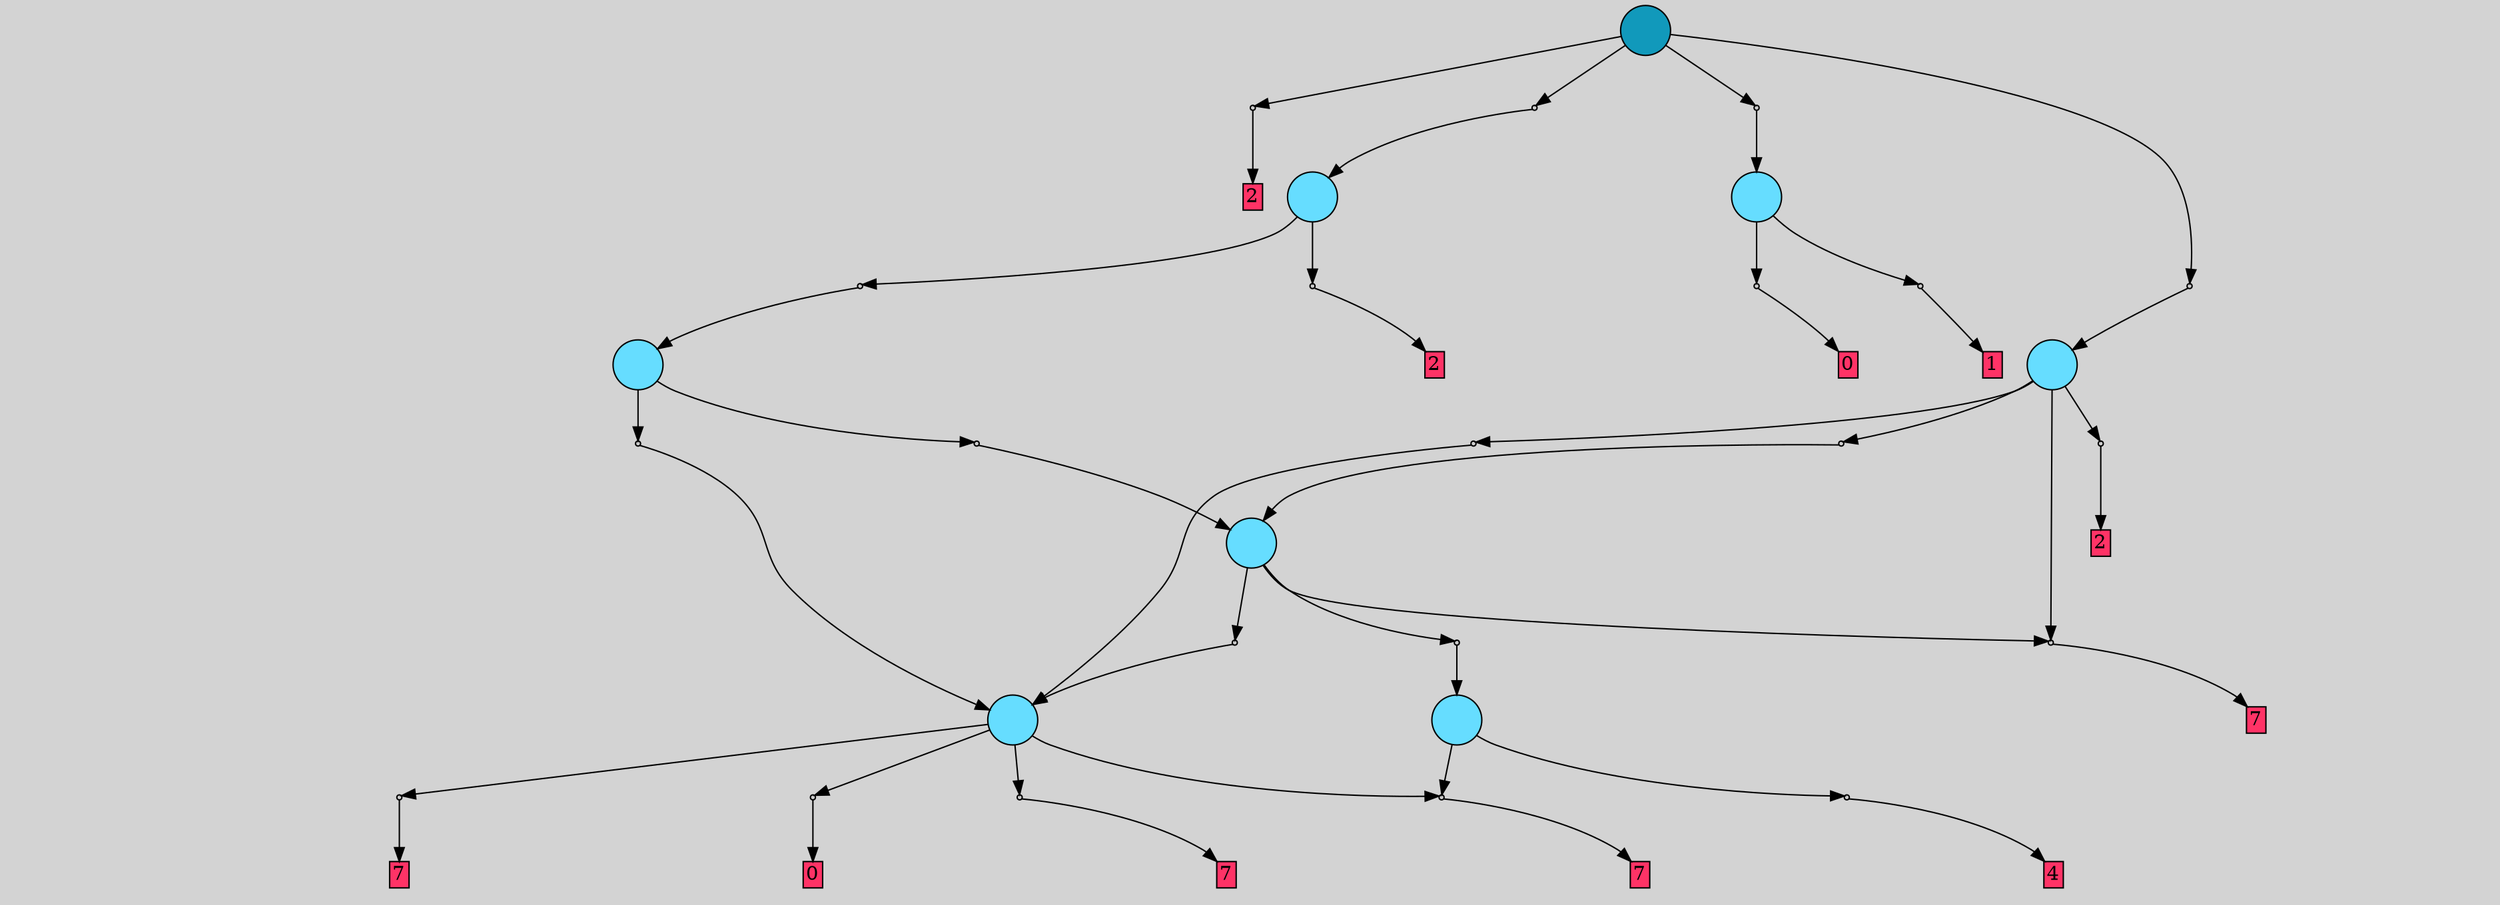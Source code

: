 // File exported with GEGELATI v1.3.1
// On the 2024-04-15 15:59:47
// With the File::TPGGraphDotExporter
digraph{
	graph[pad = "0.212, 0.055" bgcolor = lightgray]
	node[shape=circle style = filled label = ""]
		T0 [fillcolor="#66ddff"]
		T1 [fillcolor="#66ddff"]
		T2 [fillcolor="#66ddff"]
		T3 [fillcolor="#66ddff"]
		T4 [fillcolor="#66ddff"]
		T5 [fillcolor="#66ddff"]
		T6 [fillcolor="#66ddff"]
		T7 [fillcolor="#1199bb"]
		P0 [fillcolor="#cccccc" shape=point] //
		I0 [shape=box style=invis label="0|0&3|1#1|7#3|5#4|2#1|0#3|7&#92;n"]
		P0 -> I0[style=invis]
		A0 [fillcolor="#ff3366" shape=box margin=0.03 width=0 height=0 label="0"]
		T0 -> P0 -> A0
		P1 [fillcolor="#cccccc" shape=point] //
		I1 [shape=box style=invis label=""]
		P1 -> I1[style=invis]
		A1 [fillcolor="#ff3366" shape=box margin=0.03 width=0 height=0 label="1"]
		T0 -> P1 -> A1
		P2 [fillcolor="#cccccc" shape=point] //
		I2 [shape=box style=invis label="2|0&3|1#1|7#3|5#4|2#1|0#3|7&#92;n"]
		P2 -> I2[style=invis]
		A2 [fillcolor="#ff3366" shape=box margin=0.03 width=0 height=0 label="0"]
		T1 -> P2 -> A2
		P3 [fillcolor="#cccccc" shape=point] //
		I3 [shape=box style=invis label="1|0&0|4#4|1#4|0#4|0#1|2#3|3&#92;n"]
		P3 -> I3[style=invis]
		A3 [fillcolor="#ff3366" shape=box margin=0.03 width=0 height=0 label="7"]
		T1 -> P3 -> A3
		P4 [fillcolor="#cccccc" shape=point] //
		I4 [shape=box style=invis label="3|0&1|1#2|6#1|6#2|0#4|3#4|7&#92;n"]
		P4 -> I4[style=invis]
		A4 [fillcolor="#ff3366" shape=box margin=0.03 width=0 height=0 label="7"]
		T1 -> P4 -> A4
		P5 [fillcolor="#cccccc" shape=point] //
		I5 [shape=box style=invis label="6|0&3|4#4|6#1|5#0|4#0|1#2|6&#92;n"]
		P5 -> I5[style=invis]
		A5 [fillcolor="#ff3366" shape=box margin=0.03 width=0 height=0 label="7"]
		T1 -> P5 -> A5
		P6 [fillcolor="#cccccc" shape=point] //
		I6 [shape=box style=invis label="4|0&4|7#1|0#1|5#2|7#4|2#3|0&#92;n"]
		P6 -> I6[style=invis]
		A6 [fillcolor="#ff3366" shape=box margin=0.03 width=0 height=0 label="4"]
		T2 -> P6 -> A6
		T2 -> P5
		P7 [fillcolor="#cccccc" shape=point] //
		I7 [shape=box style=invis label="6|0&1|6#1|7#1|1#0|7#0|1#2|4&#92;n"]
		P7 -> I7[style=invis]
		T3 -> P7 -> T2
		P8 [fillcolor="#cccccc" shape=point] //
		I8 [shape=box style=invis label="6|0&3|4#4|6#1|5#0|4#0|1#2|6&#92;n"]
		P8 -> I8[style=invis]
		A7 [fillcolor="#ff3366" shape=box margin=0.03 width=0 height=0 label="7"]
		T3 -> P8 -> A7
		P9 [fillcolor="#cccccc" shape=point] //
		I9 [shape=box style=invis label="2|0&4|5#1|5#0|1#1|1#4|7#3|3&#92;n"]
		P9 -> I9[style=invis]
		T3 -> P9 -> T1
		P10 [fillcolor="#cccccc" shape=point] //
		I10 [shape=box style=invis label="2|0&4|6#2|5#0|1#1|1#4|7#4|3&#92;n"]
		P10 -> I10[style=invis]
		T4 -> P10 -> T3
		P11 [fillcolor="#cccccc" shape=point] //
		I11 [shape=box style=invis label="2|0&4|5#1|5#0|1#1|1#4|7#3|3&#92;n"]
		P11 -> I11[style=invis]
		T4 -> P11 -> T1
		P12 [fillcolor="#cccccc" shape=point] //
		I12 [shape=box style=invis label="2|0&4|5#1|5#0|1#1|1#4|7#3|3&#92;n"]
		P12 -> I12[style=invis]
		T5 -> P12 -> T1
		P13 [fillcolor="#cccccc" shape=point] //
		I13 [shape=box style=invis label="7|1&3|5#3|6#4|2#3|5#3|7#1|2&#92;n2|4&4|2#0|1#2|6#1|7#1|6#0|5&#92;n8|1&1|5#0|1#0|4#1|1#1|5#2|0&#92;n2|0&0|1#3|5#3|1#2|0#2|3#4|1&#92;n"]
		P13 -> I13[style=invis]
		A8 [fillcolor="#ff3366" shape=box margin=0.03 width=0 height=0 label="2"]
		T5 -> P13 -> A8
		T5 -> P8
		P14 [fillcolor="#cccccc" shape=point] //
		I14 [shape=box style=invis label="2|0&4|6#2|5#0|1#1|1#4|7#4|3&#92;n"]
		P14 -> I14[style=invis]
		T5 -> P14 -> T3
		P15 [fillcolor="#cccccc" shape=point] //
		I15 [shape=box style=invis label="2|0&4|2#1|5#0|1#1|1#4|7#2|3&#92;n"]
		P15 -> I15[style=invis]
		T6 -> P15 -> T4
		P16 [fillcolor="#cccccc" shape=point] //
		I16 [shape=box style=invis label="6|1&1|5#0|2#0|4#1|1#1|5#1|0&#92;n3|0&0|1#3|5#3|1#2|0#2|3#4|1&#92;n"]
		P16 -> I16[style=invis]
		A9 [fillcolor="#ff3366" shape=box margin=0.03 width=0 height=0 label="2"]
		T6 -> P16 -> A9
		P17 [fillcolor="#cccccc" shape=point] //
		I17 [shape=box style=invis label="6|2&2|4#3|2#0|1#4|1#1|6#0|1&#92;n8|1&1|5#0|2#0|4#1|1#1|5#2|0&#92;n2|0&0|1#3|5#3|1#2|0#2|3#4|1&#92;n"]
		P17 -> I17[style=invis]
		A10 [fillcolor="#ff3366" shape=box margin=0.03 width=0 height=0 label="2"]
		T7 -> P17 -> A10
		P18 [fillcolor="#cccccc" shape=point] //
		I18 [shape=box style=invis label="2|0&4|5#4|5#0|1#1|1#4|7#3|3&#92;n"]
		P18 -> I18[style=invis]
		T7 -> P18 -> T6
		P19 [fillcolor="#cccccc" shape=point] //
		I19 [shape=box style=invis label="2|0&1|3#4|4#3|3#1|2#0|5#0|4&#92;n"]
		P19 -> I19[style=invis]
		T7 -> P19 -> T0
		P20 [fillcolor="#cccccc" shape=point] //
		I20 [shape=box style=invis label="2|0&4|6#2|5#0|1#1|1#4|7#4|3&#92;n"]
		P20 -> I20[style=invis]
		T7 -> P20 -> T5
		{ rank= same T7 }
}

